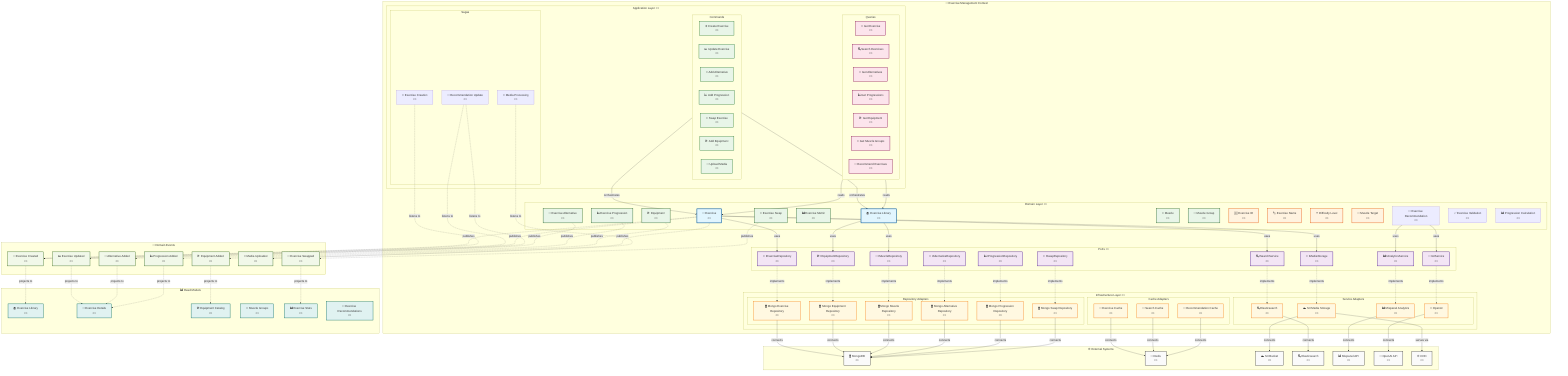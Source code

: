 graph TB
    %% ===== EXERCISE MANAGEMENT CONTEXT =====
    subgraph ExerciseContext ["🎯 Exercise Management Context"]
        
        %% ===== DOMAIN LAYER (HEXAGON CORE) =====
        subgraph ExerciseDomain ["Domain Layer <<DomainCore>>"]
            direction TB
            
            %% Aggregates
            Exercise["🎯 Exercise<br/><<AggregateRoot>>"]
            ExerciseLibrary["📚 Exercise Library<br/><<AggregateRoot>>"]
            
            %% Entities
            ExerciseAlternative["🔄 Exercise Alternative<br/><<Entity>>"]
            ExerciseProgression["📈 Exercise Progression<br/><<Entity>>"]
            ExerciseSwap["🔀 Exercise Swap<br/><<Entity>>"]
            ExerciseMetric["📊 Exercise Metric<br/><<Entity>>"]
            Equipment["🛠️ Equipment<br/><<Entity>>"]
            Muscle["💪 Muscle<br/><<Entity>>"]
            MuscleGroup["💪 Muscle Group<br/><<Entity>>"]
            
            %% Value Objects
            ExerciseId["🆔 Exercise ID<br/><<ValueObject>>"]
            ExerciseName["🏷️ Exercise Name<br/><<ValueObject>>"]
            DifficultyLevel["⭐ Difficulty Level<br/><<ValueObject>>"]
            MuscleTarget["🎯 Muscle Target<br/><<ValueObject>>"]
            
            %% Domain Services
            ExerciseRecommendationService["🤖 Exercise Recommendation<br/><<DomainService>>"]
            ExerciseValidationService["✅ Exercise Validation<br/><<DomainService>>"]
            ProgressionCalculationService["📊 Progression Calculation<br/><<DomainService>>"]
        end
        
        %% ===== PORTS (DOMAIN INTERFACES) =====
        subgraph ExercisePorts ["Ports <<Port>>"]
            direction TB
            
            %% Repository Ports
            IExerciseRepo["🎯 IExerciseRepository<br/><<Port>>"]
            IEquipmentRepo["🛠️ IEquipmentRepository<br/><<Port>>"]
            IMuscleRepo["💪 IMuscleRepository<br/><<Port>>"]
            IAlternativeRepo["🔄 IAlternativeRepository<br/><<Port>>"]
            IProgressionRepo["📈 IProgressionRepository<br/><<Port>>"]
            ISwapRepo["🔀 ISwapRepository<br/><<Port>>"]
            
            %% Service Ports
            IMediaStorage["📁 IMediaStorage<br/><<Port>>"]
            ISearchService["🔍 ISearchService<br/><<Port>>"]
            IAnalyticsService["📊 IAnalyticsService<br/><<Port>>"]
            IAIService["🤖 IAIService<br/><<Port>>"]
        end
        
        %% ===== APPLICATION LAYER =====
        subgraph ExerciseApplication ["Application Layer <<Application>>"]
            direction TB
            
            %% Commands
            subgraph ExerciseCommands ["Commands"]
                CreateExerciseCmd["➕ Create Exercise<br/><<Command>>"]
                UpdateExerciseCmd["✏️ Update Exercise<br/><<Command>>"]
                AddAlternativeCmd["🔄 Add Alternative<br/><<Command>>"]
                AddProgressionCmd["📈 Add Progression<br/><<Command>>"]
                SwapExerciseCmd["🔀 Swap Exercise<br/><<Command>>"]
                AddEquipmentCmd["🛠️ Add Equipment<br/><<Command>>"]
                UploadMediaCmd["📁 Upload Media<br/><<Command>>"]
            end
            
            %% Queries
            subgraph ExerciseQueries ["Queries"]
                GetExerciseQuery["🎯 Get Exercise<br/><<Query>>"]
                SearchExercisesQuery["🔍 Search Exercises<br/><<Query>>"]
                GetAlternativesQuery["🔄 Get Alternatives<br/><<Query>>"]
                GetProgressionsQuery["📈 Get Progressions<br/><<Query>>"]
                GetEquipmentQuery["🛠️ Get Equipment<br/><<Query>>"]
                GetMuscleGroupsQuery["💪 Get Muscle Groups<br/><<Query>>"]
                RecommendExercisesQuery["🤖 Recommend Exercises<br/><<Query>>"]
            end
            
            %% Sagas
            subgraph ExerciseSagas ["Sagas"]
                ExerciseCreationSaga["🎯 Exercise Creation<br/><<Saga>>"]
                MediaProcessingSaga["📁 Media Processing<br/><<Saga>>"]
                RecommendationUpdateSaga["🤖 Recommendation Update<br/><<Saga>>"]
            end
        end
        
        %% ===== INFRASTRUCTURE LAYER (ADAPTERS) =====
        subgraph ExerciseAdapters ["Infrastructure Layer <<Adapter>>"]
            direction TB
            
            %% Repository Adapters
            subgraph ExerciseRepositoryAdapters ["Repository Adapters"]
                MongoExerciseRepo["🗄️ Mongo Exercise Repository<br/><<RepositoryAdapter>>"]
                MongoEquipmentRepo["🗄️ Mongo Equipment Repository<br/><<RepositoryAdapter>>"]
                MongoMuscleRepo["🗄️ Mongo Muscle Repository<br/><<RepositoryAdapter>>"]
                MongoAlternativeRepo["🗄️ Mongo Alternative Repository<br/><<RepositoryAdapter>>"]
                MongoProgressionRepo["🗄️ Mongo Progression Repository<br/><<RepositoryAdapter>>"]
                MongoSwapRepo["🗄️ Mongo Swap Repository<br/><<RepositoryAdapter>>"]
            end
            
            %% Service Adapters
            subgraph ExerciseServiceAdapters ["Service Adapters"]
                S3MediaAdapter["☁️ S3 Media Storage<br/><<StorageAdapter>>"]
                ElasticSearchAdapter["🔍 Elasticsearch<br/><<SearchAdapter>>"]
                MixpanelAnalyticsAdapter["📊 Mixpanel Analytics<br/><<AnalyticsAdapter>>"]
                OpenAIAdapter["🤖 OpenAI<br/><<AIAdapter>>"]
            end
            
            %% Cache Adapters
            subgraph ExerciseCacheAdapters ["Cache Adapters"]
                ExerciseCache["💾 Exercise Cache<br/><<CacheAdapter>>"]
                SearchCache["💾 Search Cache<br/><<CacheAdapter>>"]
                RecommendationCache["💾 Recommendation Cache<br/><<CacheAdapter>>"]
            end
        end
    end
    
    %% ===== EXTERNAL SYSTEMS =====
    subgraph ExerciseExternal ["🌐 External Systems"]
        MongoDB["🗄️ MongoDB<br/><<Database>>"]
        RedisCache["🔴 Redis<br/><<Cache>>"]
        S3Bucket["☁️ S3 Bucket<br/><<Storage>>"]
        ElasticsearchCluster["🔍 Elasticsearch<br/><<SearchEngine>>"]
        MixpanelAPI["📊 Mixpanel API<br/><<AnalyticsService>>"]
        OpenAIAPI["🤖 OpenAI API<br/><<AIService>>"]
        CDN["🌐 CDN<br/><<ContentDelivery>>"]
    end
    
    %% ===== EVENTS =====
    subgraph ExerciseEvents ["📨 Domain Events"]
        ExerciseCreatedEvent["🎯 Exercise Created<br/><<DomainEvent>>"]
        ExerciseUpdatedEvent["✏️ Exercise Updated<br/><<DomainEvent>>"]
        AlternativeAddedEvent["🔄 Alternative Added<br/><<DomainEvent>>"]
        ProgressionAddedEvent["📈 Progression Added<br/><<DomainEvent>>"]
        ExerciseSwappedEvent["🔀 Exercise Swapped<br/><<DomainEvent>>"]
        MediaUploadedEvent["📁 Media Uploaded<br/><<DomainEvent>>"]
        EquipmentAddedEvent["🛠️ Equipment Added<br/><<DomainEvent>>"]
    end
    
    %% ===== READ MODELS =====
    subgraph ExerciseReadModels ["📊 Read Models"]
        ExerciseLibraryRM["📚 Exercise Library<br/><<ReadModel>>"]
        ExerciseDetailsRM["🎯 Exercise Details<br/><<ReadModel>>"]
        EquipmentCatalogRM["🛠️ Equipment Catalog<br/><<ReadModel>>"]
        MuscleGroupsRM["💪 Muscle Groups<br/><<ReadModel>>"]
        ExerciseStatsRM["📊 Exercise Stats<br/><<ReadModel>>"]
        RecommendationsRM["🤖 Exercise Recommendations<br/><<ReadModel>>"]
    end
    
    %% ===== RELATIONSHIPS =====
    
    %% Domain to Ports (Dependency Inversion)
    Exercise -->|uses| IExerciseRepo
    Exercise -->|uses| IMediaStorage
    Exercise -->|uses| ISearchService
    ExerciseLibrary -->|uses| IEquipmentRepo
    ExerciseLibrary -->|uses| IMuscleRepo
    ExerciseRecommendationService -->|uses| IAIService
    ExerciseRecommendationService -->|uses| IAnalyticsService
    
    %% Application to Domain
    ExerciseCommands -->|orchestrates| Exercise
    ExerciseCommands -->|orchestrates| ExerciseLibrary
    ExerciseQueries -->|reads| Exercise
    ExerciseQueries -->|reads| ExerciseLibrary
    
    %% Ports to Adapters (Implementation)
    IExerciseRepo -.->|implements| MongoExerciseRepo
    IEquipmentRepo -.->|implements| MongoEquipmentRepo
    IMuscleRepo -.->|implements| MongoMuscleRepo
    IAlternativeRepo -.->|implements| MongoAlternativeRepo
    IProgressionRepo -.->|implements| MongoProgressionRepo
    ISwapRepo -.->|implements| MongoSwapRepo
    IMediaStorage -.->|implements| S3MediaAdapter
    ISearchService -.->|implements| ElasticSearchAdapter
    IAnalyticsService -.->|implements| MixpanelAnalyticsAdapter
    IAIService -.->|implements| OpenAIAdapter
    
    %% Adapters to External Systems
    MongoExerciseRepo -->|connects| MongoDB
    MongoEquipmentRepo -->|connects| MongoDB
    MongoMuscleRepo -->|connects| MongoDB
    MongoAlternativeRepo -->|connects| MongoDB
    MongoProgressionRepo -->|connects| MongoDB
    MongoSwapRepo -->|connects| MongoDB
    ExerciseCache -->|connects| RedisCache
    SearchCache -->|connects| RedisCache
    RecommendationCache -->|connects| RedisCache
    S3MediaAdapter -->|connects| S3Bucket
    S3MediaAdapter -->|serves via| CDN
    ElasticSearchAdapter -->|connects| ElasticsearchCluster
    MixpanelAnalyticsAdapter -->|connects| MixpanelAPI
    OpenAIAdapter -->|connects| OpenAIAPI
    
    %% Domain Events
    Exercise -.->|publishes| ExerciseCreatedEvent
    Exercise -.->|publishes| ExerciseUpdatedEvent
    Exercise -.->|publishes| MediaUploadedEvent
    ExerciseAlternative -.->|publishes| AlternativeAddedEvent
    ExerciseProgression -.->|publishes| ProgressionAddedEvent
    ExerciseSwap -.->|publishes| ExerciseSwappedEvent
    Equipment -.->|publishes| EquipmentAddedEvent
    
    %% Event to Read Models
    ExerciseCreatedEvent -.->|projects to| ExerciseLibraryRM
    ExerciseUpdatedEvent -.->|projects to| ExerciseDetailsRM
    AlternativeAddedEvent -.->|projects to| ExerciseDetailsRM
    ProgressionAddedEvent -.->|projects to| ExerciseDetailsRM
    EquipmentAddedEvent -.->|projects to| EquipmentCatalogRM
    ExerciseSwappedEvent -.->|projects to| ExerciseStatsRM
    
    %% Sagas
    ExerciseCreationSaga -.->|listens to| ExerciseCreatedEvent
    MediaProcessingSaga -.->|listens to| MediaUploadedEvent
    RecommendationUpdateSaga -.->|listens to| ExerciseCreatedEvent
    RecommendationUpdateSaga -.->|listens to| ExerciseUpdatedEvent
    
    %% ===== STYLING =====
    classDef aggregate fill:#e1f5fe,stroke:#01579b,stroke-width:3px
    classDef entity fill:#e8f5e8,stroke:#1b5e20,stroke-width:2px
    classDef valueObject fill:#fff3e0,stroke:#e65100,stroke-width:2px
    classDef port fill:#f3e5f5,stroke:#4a148c,stroke-width:2px
    classDef adapter fill:#fff8e1,stroke:#f57f17,stroke-width:2px
    classDef external fill:#fafafa,stroke:#424242,stroke-width:2px
    classDef command fill:#e8f5e8,stroke:#2e7d32,stroke-width:2px
    classDef query fill:#fce4ec,stroke:#880e4f,stroke-width:2px
    classDef event fill:#f1f8e9,stroke:#33691e,stroke-width:2px
    classDef readModel fill:#e0f2f1,stroke:#00695c,stroke-width:2px
    
    class Exercise,ExerciseLibrary aggregate
    class ExerciseAlternative,ExerciseProgression,ExerciseSwap,ExerciseMetric,Equipment,Muscle,MuscleGroup entity
    class ExerciseId,ExerciseName,DifficultyLevel,MuscleTarget valueObject
    class IExerciseRepo,IEquipmentRepo,IMuscleRepo,IAlternativeRepo,IProgressionRepo,ISwapRepo,IMediaStorage,ISearchService,IAnalyticsService,IAIService port
    class MongoExerciseRepo,MongoEquipmentRepo,MongoMuscleRepo,MongoAlternativeRepo,MongoProgressionRepo,MongoSwapRepo,S3MediaAdapter,ElasticSearchAdapter,MixpanelAnalyticsAdapter,OpenAIAdapter,ExerciseCache,SearchCache,RecommendationCache adapter
    class MongoDB,RedisCache,S3Bucket,ElasticsearchCluster,MixpanelAPI,OpenAIAPI,CDN external
    class CreateExerciseCmd,UpdateExerciseCmd,AddAlternativeCmd,AddProgressionCmd,SwapExerciseCmd,AddEquipmentCmd,UploadMediaCmd command
    class GetExerciseQuery,SearchExercisesQuery,GetAlternativesQuery,GetProgressionsQuery,GetEquipmentQuery,GetMuscleGroupsQuery,RecommendExercisesQuery query
    class ExerciseCreatedEvent,ExerciseUpdatedEvent,AlternativeAddedEvent,ProgressionAddedEvent,ExerciseSwappedEvent,MediaUploadedEvent,EquipmentAddedEvent event
    class ExerciseLibraryRM,ExerciseDetailsRM,EquipmentCatalogRM,MuscleGroupsRM,ExerciseStatsRM,RecommendationsRM readModel